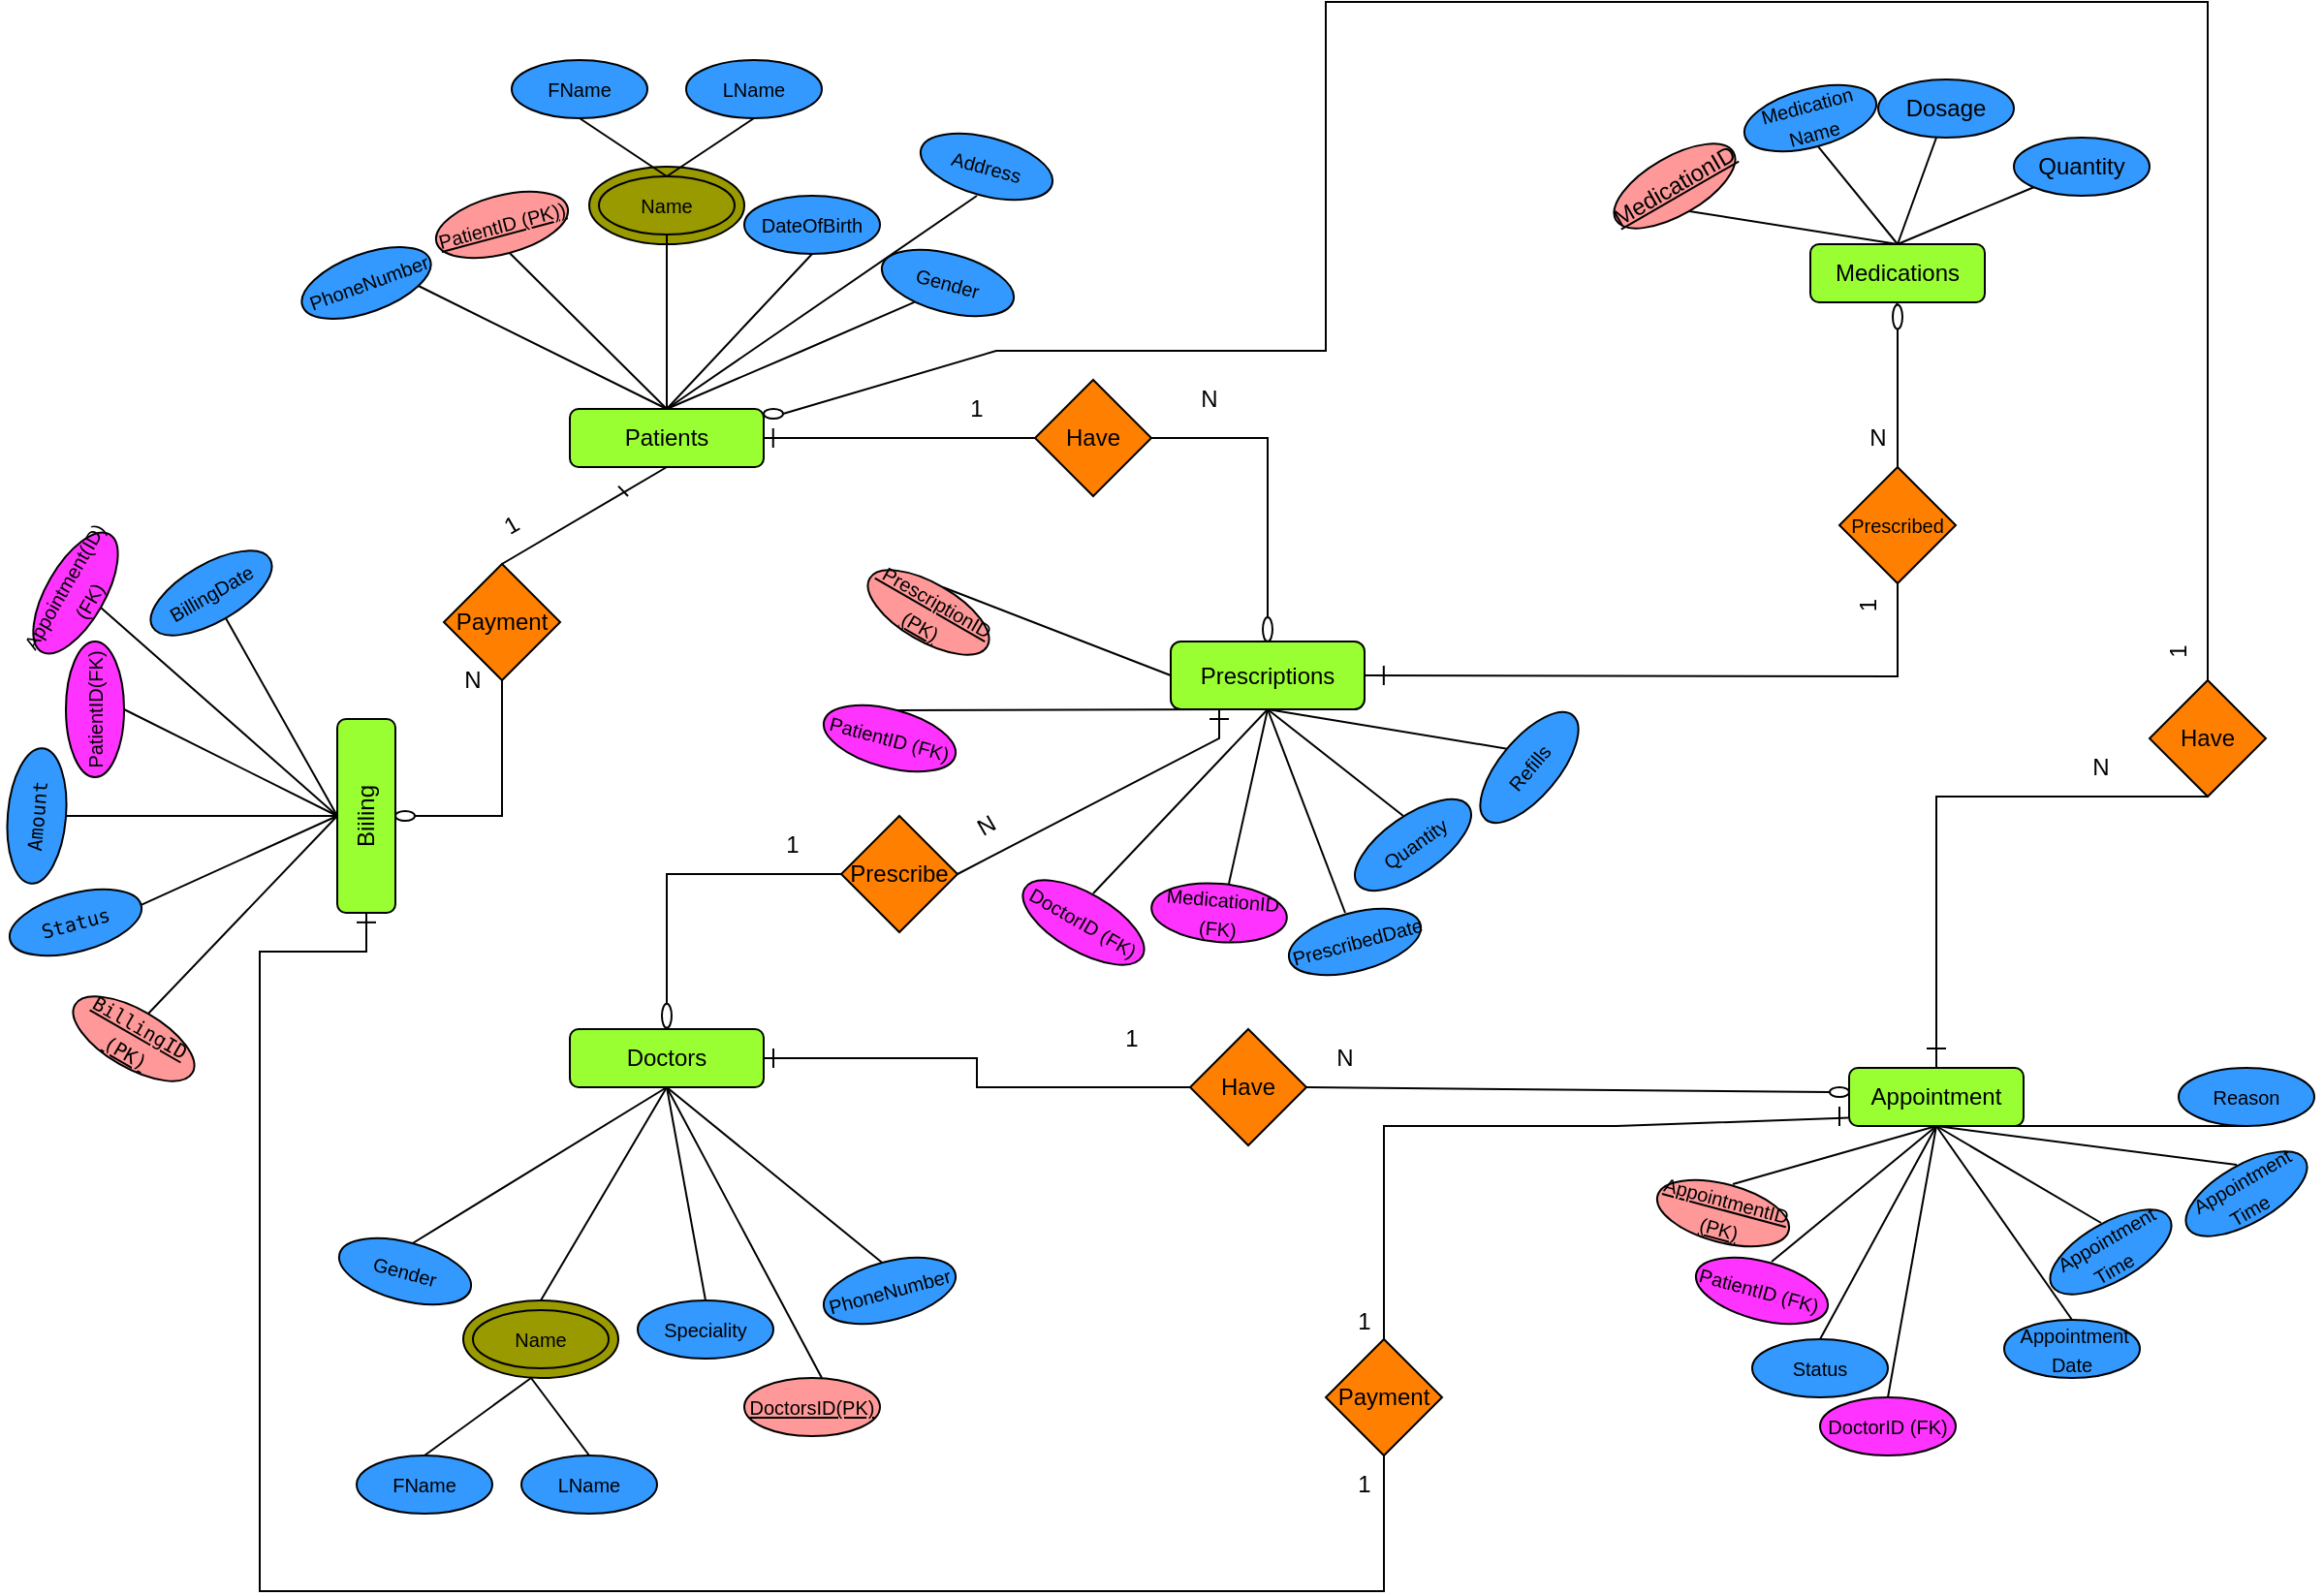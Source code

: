 <mxfile version="24.5.4" type="github">
  <diagram name="Page-1" id="j1kxwvpuwNmXakwi5KHN">
    <mxGraphModel dx="2390" dy="557" grid="1" gridSize="10" guides="1" tooltips="1" connect="1" arrows="1" fold="1" page="1" pageScale="1" pageWidth="1100" pageHeight="850" math="0" shadow="0">
      <root>
        <mxCell id="0" />
        <mxCell id="1" parent="0" />
        <mxCell id="CnJGVOhch5eXSHe99xjI-52" value="&lt;div&gt;&lt;span style=&quot;background-color: initial; font-size: 10px;&quot;&gt;Name&lt;/span&gt;&lt;/div&gt;" style="ellipse;whiteSpace=wrap;html=1;fillColor=#999900;" parent="1" vertex="1">
          <mxGeometry x="115" y="690" width="80" height="40" as="geometry" />
        </mxCell>
        <mxCell id="CnJGVOhch5eXSHe99xjI-46" value="" style="ellipse;whiteSpace=wrap;html=1;fillColor=#999900;" parent="1" vertex="1">
          <mxGeometry x="180" y="105" width="80" height="40" as="geometry" />
        </mxCell>
        <mxCell id="CnJGVOhch5eXSHe99xjI-6" value="Patients" style="rounded=1;whiteSpace=wrap;html=1;fillColor=#99FF33;" parent="1" vertex="1">
          <mxGeometry x="170" y="230" width="100" height="30" as="geometry" />
        </mxCell>
        <mxCell id="CnJGVOhch5eXSHe99xjI-7" value="Prescriptions" style="rounded=1;whiteSpace=wrap;html=1;fillColor=#99FF33;" parent="1" vertex="1">
          <mxGeometry x="480" y="350" width="100" height="35" as="geometry" />
        </mxCell>
        <mxCell id="CnJGVOhch5eXSHe99xjI-8" value="Medications" style="rounded=1;whiteSpace=wrap;html=1;fillColor=#99FF33;" parent="1" vertex="1">
          <mxGeometry x="810" y="145" width="90" height="30" as="geometry" />
        </mxCell>
        <mxCell id="CnJGVOhch5eXSHe99xjI-9" value="Doctors" style="rounded=1;whiteSpace=wrap;html=1;fillColor=#99FF33;" parent="1" vertex="1">
          <mxGeometry x="170" y="550" width="100" height="30" as="geometry" />
        </mxCell>
        <mxCell id="CnJGVOhch5eXSHe99xjI-10" value="Appointment" style="rounded=1;whiteSpace=wrap;html=1;fillColor=#99FF33;" parent="1" vertex="1">
          <mxGeometry x="830" y="570" width="90" height="30" as="geometry" />
        </mxCell>
        <mxCell id="CnJGVOhch5eXSHe99xjI-15" value="&lt;u&gt;MedicationID&lt;/u&gt;" style="ellipse;whiteSpace=wrap;html=1;rotation=-30;fillColor=#FF9999;" parent="1" vertex="1">
          <mxGeometry x="705" y="100" width="70" height="30" as="geometry" />
        </mxCell>
        <mxCell id="CnJGVOhch5eXSHe99xjI-16" value="Quantity" style="ellipse;whiteSpace=wrap;html=1;fillColor=#3399FF;" parent="1" vertex="1">
          <mxGeometry x="915" y="90" width="70" height="30" as="geometry" />
        </mxCell>
        <mxCell id="CnJGVOhch5eXSHe99xjI-17" value="&lt;font style=&quot;font-size: 10px;&quot;&gt;Medication&lt;br&gt;Name&lt;/font&gt;" style="ellipse;whiteSpace=wrap;html=1;rotation=-15;fillColor=#3399FF;" parent="1" vertex="1">
          <mxGeometry x="775" y="65" width="70" height="30" as="geometry" />
        </mxCell>
        <mxCell id="CnJGVOhch5eXSHe99xjI-18" value="Dosage" style="ellipse;whiteSpace=wrap;html=1;fillColor=#3399FF;" parent="1" vertex="1">
          <mxGeometry x="845" y="60" width="70" height="30" as="geometry" />
        </mxCell>
        <mxCell id="CnJGVOhch5eXSHe99xjI-20" value="" style="endArrow=none;html=1;rounded=0;exitX=0.5;exitY=0;exitDx=0;exitDy=0;" parent="1" source="CnJGVOhch5eXSHe99xjI-8" edge="1">
          <mxGeometry width="50" height="50" relative="1" as="geometry">
            <mxPoint x="865" y="160" as="sourcePoint" />
            <mxPoint x="875" y="90" as="targetPoint" />
            <Array as="points" />
          </mxGeometry>
        </mxCell>
        <mxCell id="CnJGVOhch5eXSHe99xjI-21" value="" style="endArrow=none;html=1;rounded=0;exitX=0.5;exitY=0;exitDx=0;exitDy=0;entryX=0.5;entryY=1;entryDx=0;entryDy=0;" parent="1" source="CnJGVOhch5eXSHe99xjI-8" target="CnJGVOhch5eXSHe99xjI-17" edge="1">
          <mxGeometry width="50" height="50" relative="1" as="geometry">
            <mxPoint x="795" y="160" as="sourcePoint" />
            <mxPoint x="805" y="90" as="targetPoint" />
            <Array as="points" />
          </mxGeometry>
        </mxCell>
        <mxCell id="CnJGVOhch5eXSHe99xjI-23" value="" style="endArrow=none;html=1;rounded=0;exitX=0.5;exitY=0;exitDx=0;exitDy=0;entryX=0;entryY=1;entryDx=0;entryDy=0;" parent="1" source="CnJGVOhch5eXSHe99xjI-8" target="CnJGVOhch5eXSHe99xjI-16" edge="1">
          <mxGeometry width="50" height="50" relative="1" as="geometry">
            <mxPoint x="875" y="170" as="sourcePoint" />
            <mxPoint x="905" y="100" as="targetPoint" />
            <Array as="points" />
          </mxGeometry>
        </mxCell>
        <mxCell id="CnJGVOhch5eXSHe99xjI-26" value="" style="endArrow=none;html=1;rounded=0;exitX=0.5;exitY=0;exitDx=0;exitDy=0;entryX=0.5;entryY=1;entryDx=0;entryDy=0;" parent="1" source="CnJGVOhch5eXSHe99xjI-8" target="CnJGVOhch5eXSHe99xjI-15" edge="1">
          <mxGeometry width="50" height="50" relative="1" as="geometry">
            <mxPoint x="795" y="170" as="sourcePoint" />
            <mxPoint x="755" y="100" as="targetPoint" />
            <Array as="points" />
          </mxGeometry>
        </mxCell>
        <mxCell id="CnJGVOhch5eXSHe99xjI-28" value="&lt;div&gt;&lt;font style=&quot;font-size: 10px;&quot;&gt;&lt;u&gt;PatientID (PK))&lt;/u&gt;&lt;/font&gt;&lt;/div&gt;" style="ellipse;whiteSpace=wrap;html=1;rotation=-15;fillColor=#FF9999;" parent="1" vertex="1">
          <mxGeometry x="100" y="120" width="70" height="30" as="geometry" />
        </mxCell>
        <mxCell id="CnJGVOhch5eXSHe99xjI-29" value="&lt;span style=&quot;font-size: 10px;&quot;&gt;Name&lt;/span&gt;" style="ellipse;whiteSpace=wrap;html=1;fillColor=#999900;" parent="1" vertex="1">
          <mxGeometry x="185" y="110" width="70" height="30" as="geometry" />
        </mxCell>
        <mxCell id="CnJGVOhch5eXSHe99xjI-30" value="&lt;span style=&quot;font-size: 10px;&quot;&gt;FName&lt;/span&gt;" style="ellipse;whiteSpace=wrap;html=1;fillColor=#3399FF;" parent="1" vertex="1">
          <mxGeometry x="140" y="50" width="70" height="30" as="geometry" />
        </mxCell>
        <mxCell id="CnJGVOhch5eXSHe99xjI-32" value="&lt;span style=&quot;font-size: 10px;&quot;&gt;LName&lt;/span&gt;" style="ellipse;whiteSpace=wrap;html=1;fillColor=#3399FF;" parent="1" vertex="1">
          <mxGeometry x="230" y="50" width="70" height="30" as="geometry" />
        </mxCell>
        <mxCell id="CnJGVOhch5eXSHe99xjI-33" value="&lt;div&gt;&lt;span style=&quot;background-color: initial; font-size: 10px;&quot;&gt;DateOfBirth&lt;/span&gt;&lt;/div&gt;" style="ellipse;whiteSpace=wrap;html=1;fillColor=#3399FF;" parent="1" vertex="1">
          <mxGeometry x="260" y="120" width="70" height="30" as="geometry" />
        </mxCell>
        <mxCell id="CnJGVOhch5eXSHe99xjI-34" value="&lt;div&gt;&lt;span style=&quot;background-color: initial; font-size: 10px;&quot;&gt;Gender&lt;/span&gt;&lt;/div&gt;" style="ellipse;whiteSpace=wrap;html=1;rotation=15;fillColor=#3399FF;" parent="1" vertex="1">
          <mxGeometry x="330" y="150" width="70" height="30" as="geometry" />
        </mxCell>
        <mxCell id="CnJGVOhch5eXSHe99xjI-35" value="&lt;div&gt;&lt;span style=&quot;background-color: initial; font-size: 10px;&quot;&gt;&amp;nbsp;PhoneNumber&lt;/span&gt;&lt;/div&gt;" style="ellipse;whiteSpace=wrap;html=1;rotation=-20;fillColor=#3399FF;" parent="1" vertex="1">
          <mxGeometry x="30" y="150" width="70" height="30" as="geometry" />
        </mxCell>
        <mxCell id="CnJGVOhch5eXSHe99xjI-36" value="" style="endArrow=none;html=1;rounded=0;entryX=0.5;entryY=1;entryDx=0;entryDy=0;exitX=0.5;exitY=0;exitDx=0;exitDy=0;" parent="1" source="CnJGVOhch5eXSHe99xjI-6" target="CnJGVOhch5eXSHe99xjI-33" edge="1">
          <mxGeometry width="50" height="50" relative="1" as="geometry">
            <mxPoint x="200" y="230" as="sourcePoint" />
            <mxPoint x="250" y="180" as="targetPoint" />
          </mxGeometry>
        </mxCell>
        <mxCell id="CnJGVOhch5eXSHe99xjI-38" value="" style="endArrow=none;html=1;rounded=0;entryX=0.5;entryY=1;entryDx=0;entryDy=0;exitX=0.5;exitY=0;exitDx=0;exitDy=0;" parent="1" source="CnJGVOhch5eXSHe99xjI-6" target="CnJGVOhch5eXSHe99xjI-29" edge="1">
          <mxGeometry width="50" height="50" relative="1" as="geometry">
            <mxPoint x="165" y="230" as="sourcePoint" />
            <mxPoint x="260" y="150" as="targetPoint" />
          </mxGeometry>
        </mxCell>
        <mxCell id="CnJGVOhch5eXSHe99xjI-40" value="" style="endArrow=none;html=1;rounded=0;entryX=0.5;entryY=1;entryDx=0;entryDy=0;exitX=0.5;exitY=0;exitDx=0;exitDy=0;" parent="1" source="CnJGVOhch5eXSHe99xjI-6" target="CnJGVOhch5eXSHe99xjI-28" edge="1">
          <mxGeometry width="50" height="50" relative="1" as="geometry">
            <mxPoint x="200" y="230" as="sourcePoint" />
            <mxPoint x="215" y="140" as="targetPoint" />
            <Array as="points" />
          </mxGeometry>
        </mxCell>
        <mxCell id="CnJGVOhch5eXSHe99xjI-42" value="" style="endArrow=none;html=1;rounded=0;entryX=1;entryY=1;entryDx=0;entryDy=0;exitX=0.5;exitY=0;exitDx=0;exitDy=0;" parent="1" source="CnJGVOhch5eXSHe99xjI-6" target="CnJGVOhch5eXSHe99xjI-35" edge="1">
          <mxGeometry width="50" height="50" relative="1" as="geometry">
            <mxPoint x="200" y="230" as="sourcePoint" />
            <mxPoint x="135" y="150" as="targetPoint" />
            <Array as="points" />
          </mxGeometry>
        </mxCell>
        <mxCell id="CnJGVOhch5eXSHe99xjI-43" value="" style="endArrow=none;html=1;rounded=0;entryX=0.298;entryY=0.968;entryDx=0;entryDy=0;entryPerimeter=0;exitX=0.5;exitY=0;exitDx=0;exitDy=0;" parent="1" source="CnJGVOhch5eXSHe99xjI-6" target="CnJGVOhch5eXSHe99xjI-34" edge="1">
          <mxGeometry width="50" height="50" relative="1" as="geometry">
            <mxPoint x="200" y="230" as="sourcePoint" />
            <mxPoint x="295" y="150" as="targetPoint" />
            <Array as="points">
              <mxPoint x="290" y="200" />
            </Array>
          </mxGeometry>
        </mxCell>
        <mxCell id="CnJGVOhch5eXSHe99xjI-44" value="" style="endArrow=none;html=1;rounded=0;entryX=0.5;entryY=1;entryDx=0;entryDy=0;exitX=0.5;exitY=0;exitDx=0;exitDy=0;" parent="1" source="CnJGVOhch5eXSHe99xjI-29" edge="1">
          <mxGeometry width="50" height="50" relative="1" as="geometry">
            <mxPoint x="170" y="160" as="sourcePoint" />
            <mxPoint x="265" y="80" as="targetPoint" />
          </mxGeometry>
        </mxCell>
        <mxCell id="CnJGVOhch5eXSHe99xjI-45" value="" style="endArrow=none;html=1;rounded=0;entryX=0.5;entryY=1;entryDx=0;entryDy=0;exitX=0.5;exitY=0;exitDx=0;exitDy=0;" parent="1" source="CnJGVOhch5eXSHe99xjI-29" target="CnJGVOhch5eXSHe99xjI-30" edge="1">
          <mxGeometry width="50" height="50" relative="1" as="geometry">
            <mxPoint x="240" y="115" as="sourcePoint" />
            <mxPoint x="265" y="80" as="targetPoint" />
            <Array as="points" />
          </mxGeometry>
        </mxCell>
        <mxCell id="CnJGVOhch5eXSHe99xjI-47" value="&lt;div&gt;&lt;span style=&quot;background-color: initial; font-size: 10px;&quot;&gt;Gender&lt;/span&gt;&lt;/div&gt;" style="ellipse;whiteSpace=wrap;html=1;rotation=15;fillColor=#3399FF;" parent="1" vertex="1">
          <mxGeometry x="50" y="660" width="70" height="30" as="geometry" />
        </mxCell>
        <mxCell id="CnJGVOhch5eXSHe99xjI-49" value="&lt;div&gt;&lt;span style=&quot;background-color: initial; font-size: 10px;&quot;&gt;Name&lt;/span&gt;&lt;/div&gt;" style="ellipse;whiteSpace=wrap;html=1;fillColor=#999900;" parent="1" vertex="1">
          <mxGeometry x="120" y="695" width="70" height="30" as="geometry" />
        </mxCell>
        <mxCell id="CnJGVOhch5eXSHe99xjI-50" value="&lt;div&gt;&lt;span style=&quot;background-color: initial; font-size: 10px;&quot;&gt;PhoneNumber&lt;/span&gt;&lt;/div&gt;" style="ellipse;whiteSpace=wrap;html=1;rotation=-15;fillColor=#3399FF;" parent="1" vertex="1">
          <mxGeometry x="300" y="670" width="70" height="30" as="geometry" />
        </mxCell>
        <mxCell id="CnJGVOhch5eXSHe99xjI-51" value="&lt;span style=&quot;font-size: 10px;&quot;&gt;Speciality&lt;/span&gt;" style="ellipse;whiteSpace=wrap;html=1;fillColor=#3399FF;" parent="1" vertex="1">
          <mxGeometry x="205" y="690" width="70" height="30" as="geometry" />
        </mxCell>
        <mxCell id="CnJGVOhch5eXSHe99xjI-53" value="&lt;div&gt;&lt;span style=&quot;background-color: initial; font-size: 10px;&quot;&gt;FName&lt;/span&gt;&lt;/div&gt;" style="ellipse;whiteSpace=wrap;html=1;fillColor=#3399FF;" parent="1" vertex="1">
          <mxGeometry x="60" y="770" width="70" height="30" as="geometry" />
        </mxCell>
        <mxCell id="CnJGVOhch5eXSHe99xjI-54" value="&lt;div&gt;&lt;span style=&quot;background-color: initial; font-size: 10px;&quot;&gt;LName&lt;/span&gt;&lt;/div&gt;" style="ellipse;whiteSpace=wrap;html=1;fillColor=#3399FF;" parent="1" vertex="1">
          <mxGeometry x="145" y="770" width="70" height="30" as="geometry" />
        </mxCell>
        <mxCell id="CnJGVOhch5eXSHe99xjI-55" value="" style="endArrow=none;html=1;rounded=0;exitX=0.5;exitY=0;exitDx=0;exitDy=0;" parent="1" source="CnJGVOhch5eXSHe99xjI-52" edge="1">
          <mxGeometry width="50" height="50" relative="1" as="geometry">
            <mxPoint x="175" y="630" as="sourcePoint" />
            <mxPoint x="220" y="580" as="targetPoint" />
          </mxGeometry>
        </mxCell>
        <mxCell id="CnJGVOhch5eXSHe99xjI-57" value="" style="endArrow=none;html=1;rounded=0;exitX=0.5;exitY=0;exitDx=0;exitDy=0;entryX=0.5;entryY=1;entryDx=0;entryDy=0;" parent="1" source="CnJGVOhch5eXSHe99xjI-47" target="CnJGVOhch5eXSHe99xjI-9" edge="1">
          <mxGeometry width="50" height="50" relative="1" as="geometry">
            <mxPoint x="170" y="640" as="sourcePoint" />
            <mxPoint x="220" y="590" as="targetPoint" />
          </mxGeometry>
        </mxCell>
        <mxCell id="CnJGVOhch5eXSHe99xjI-58" value="" style="endArrow=none;html=1;rounded=0;entryX=0.5;entryY=1;entryDx=0;entryDy=0;exitX=0.5;exitY=0;exitDx=0;exitDy=0;" parent="1" source="CnJGVOhch5eXSHe99xjI-51" target="CnJGVOhch5eXSHe99xjI-9" edge="1">
          <mxGeometry width="50" height="50" relative="1" as="geometry">
            <mxPoint x="220" y="730" as="sourcePoint" />
            <mxPoint x="270" y="680" as="targetPoint" />
          </mxGeometry>
        </mxCell>
        <mxCell id="CnJGVOhch5eXSHe99xjI-60" value="" style="endArrow=none;html=1;rounded=0;exitX=0.5;exitY=0;exitDx=0;exitDy=0;" parent="1" source="CnJGVOhch5eXSHe99xjI-50" edge="1">
          <mxGeometry width="50" height="50" relative="1" as="geometry">
            <mxPoint x="310" y="710" as="sourcePoint" />
            <mxPoint x="220" y="580" as="targetPoint" />
          </mxGeometry>
        </mxCell>
        <mxCell id="CnJGVOhch5eXSHe99xjI-61" value="" style="endArrow=none;html=1;rounded=0;exitX=0.5;exitY=0;exitDx=0;exitDy=0;" parent="1" source="CnJGVOhch5eXSHe99xjI-53" edge="1">
          <mxGeometry width="50" height="50" relative="1" as="geometry">
            <mxPoint x="100" y="780" as="sourcePoint" />
            <mxPoint x="150" y="730" as="targetPoint" />
          </mxGeometry>
        </mxCell>
        <mxCell id="CnJGVOhch5eXSHe99xjI-62" value="" style="endArrow=none;html=1;rounded=0;exitX=0.5;exitY=0;exitDx=0;exitDy=0;" parent="1" source="CnJGVOhch5eXSHe99xjI-54" edge="1">
          <mxGeometry width="50" height="50" relative="1" as="geometry">
            <mxPoint x="100" y="780" as="sourcePoint" />
            <mxPoint x="150" y="730" as="targetPoint" />
          </mxGeometry>
        </mxCell>
        <mxCell id="CnJGVOhch5eXSHe99xjI-65" value="&lt;div&gt;&lt;span style=&quot;background-color: initial; font-size: 10px;&quot;&gt;Address&lt;/span&gt;&lt;/div&gt;" style="ellipse;whiteSpace=wrap;html=1;rotation=15;fillColor=#3399FF;" parent="1" vertex="1">
          <mxGeometry x="350" y="90" width="70" height="30" as="geometry" />
        </mxCell>
        <mxCell id="CnJGVOhch5eXSHe99xjI-66" value="" style="endArrow=none;html=1;rounded=0;exitX=0.5;exitY=0;exitDx=0;exitDy=0;" parent="1" source="CnJGVOhch5eXSHe99xjI-6" edge="1">
          <mxGeometry width="50" height="50" relative="1" as="geometry">
            <mxPoint x="330" y="170" as="sourcePoint" />
            <mxPoint x="380" y="120" as="targetPoint" />
          </mxGeometry>
        </mxCell>
        <mxCell id="CnJGVOhch5eXSHe99xjI-67" value="&lt;span style=&quot;font-size: 10px;&quot;&gt;&lt;u&gt;DoctorsID(PK)&lt;/u&gt;&lt;/span&gt;" style="ellipse;whiteSpace=wrap;html=1;fillColor=#FF9999;" parent="1" vertex="1">
          <mxGeometry x="260" y="730" width="70" height="30" as="geometry" />
        </mxCell>
        <mxCell id="CnJGVOhch5eXSHe99xjI-68" value="" style="endArrow=none;html=1;rounded=0;entryX=0.5;entryY=1;entryDx=0;entryDy=0;" parent="1" target="CnJGVOhch5eXSHe99xjI-9" edge="1">
          <mxGeometry width="50" height="50" relative="1" as="geometry">
            <mxPoint x="300" y="730" as="sourcePoint" />
            <mxPoint x="350" y="680" as="targetPoint" />
          </mxGeometry>
        </mxCell>
        <mxCell id="CnJGVOhch5eXSHe99xjI-69" value="&lt;div&gt;&lt;span style=&quot;font-size: 10px; background-color: initial;&quot;&gt;PatientID (FK)&amp;nbsp;&lt;/span&gt;&lt;br&gt;&lt;/div&gt;" style="ellipse;whiteSpace=wrap;html=1;rotation=15;fillColor=#FF33FF;" parent="1" vertex="1">
          <mxGeometry x="750" y="670" width="70" height="30" as="geometry" />
        </mxCell>
        <mxCell id="CnJGVOhch5eXSHe99xjI-71" value="&lt;div&gt;&lt;span style=&quot;font-size: 10px; background-color: initial;&quot;&gt;DoctorID (FK)&lt;/span&gt;&lt;br&gt;&lt;/div&gt;" style="ellipse;whiteSpace=wrap;html=1;rotation=0;fillColor=#FF33FF;" parent="1" vertex="1">
          <mxGeometry x="815" y="740" width="70" height="30" as="geometry" />
        </mxCell>
        <mxCell id="CnJGVOhch5eXSHe99xjI-73" value="&lt;div&gt;&lt;span style=&quot;font-size: 10px; background-color: initial;&quot;&gt;&amp;nbsp;Appointment&lt;br&gt;Time&lt;/span&gt;&lt;span style=&quot;font-size: 10px; background-color: initial;&quot;&gt;&amp;nbsp;&amp;nbsp;&lt;/span&gt;&lt;/div&gt;" style="ellipse;whiteSpace=wrap;html=1;rotation=-30;fillColor=#3399FF;" parent="1" vertex="1">
          <mxGeometry x="930" y="650" width="70" height="30" as="geometry" />
        </mxCell>
        <mxCell id="CnJGVOhch5eXSHe99xjI-74" value="&lt;div&gt;&lt;span style=&quot;font-size: 10px;&quot;&gt;&lt;u&gt;AppointmentID&lt;br&gt;(PK)&lt;/u&gt;&lt;/span&gt;&lt;/div&gt;" style="ellipse;whiteSpace=wrap;html=1;rotation=15;fillColor=#FF9999;" parent="1" vertex="1">
          <mxGeometry x="730" y="630" width="70" height="30" as="geometry" />
        </mxCell>
        <mxCell id="CnJGVOhch5eXSHe99xjI-75" value="&lt;div&gt;&lt;span style=&quot;font-size: 10px; background-color: initial;&quot;&gt;&amp;nbsp;Appointment&lt;br&gt;Time&lt;/span&gt;&lt;span style=&quot;font-size: 10px; background-color: initial;&quot;&gt;&amp;nbsp;&amp;nbsp;&lt;/span&gt;&lt;/div&gt;" style="ellipse;whiteSpace=wrap;html=1;rotation=-30;fillColor=#3399FF;" parent="1" vertex="1">
          <mxGeometry x="1000" y="620" width="70" height="30" as="geometry" />
        </mxCell>
        <mxCell id="CnJGVOhch5eXSHe99xjI-76" value="" style="endArrow=none;html=1;rounded=0;entryX=0.5;entryY=1;entryDx=0;entryDy=0;" parent="1" target="CnJGVOhch5eXSHe99xjI-10" edge="1">
          <mxGeometry width="50" height="50" relative="1" as="geometry">
            <mxPoint x="770" y="630" as="sourcePoint" />
            <mxPoint x="820" y="580" as="targetPoint" />
          </mxGeometry>
        </mxCell>
        <mxCell id="CnJGVOhch5eXSHe99xjI-77" value="" style="endArrow=none;html=1;rounded=0;entryX=0.5;entryY=1;entryDx=0;entryDy=0;exitX=0.5;exitY=0;exitDx=0;exitDy=0;" parent="1" source="CnJGVOhch5eXSHe99xjI-71" target="CnJGVOhch5eXSHe99xjI-10" edge="1">
          <mxGeometry width="50" height="50" relative="1" as="geometry">
            <mxPoint x="860" y="660" as="sourcePoint" />
            <mxPoint x="910" y="610" as="targetPoint" />
          </mxGeometry>
        </mxCell>
        <mxCell id="CnJGVOhch5eXSHe99xjI-78" value="" style="endArrow=none;html=1;rounded=0;entryX=0.5;entryY=1;entryDx=0;entryDy=0;" parent="1" target="CnJGVOhch5eXSHe99xjI-10" edge="1">
          <mxGeometry width="50" height="50" relative="1" as="geometry">
            <mxPoint x="790" y="670" as="sourcePoint" />
            <mxPoint x="840" y="620" as="targetPoint" />
          </mxGeometry>
        </mxCell>
        <mxCell id="CnJGVOhch5eXSHe99xjI-79" value="" style="endArrow=none;html=1;rounded=0;entryX=0.5;entryY=1;entryDx=0;entryDy=0;exitX=0.5;exitY=0;exitDx=0;exitDy=0;" parent="1" source="CnJGVOhch5eXSHe99xjI-70" target="CnJGVOhch5eXSHe99xjI-10" edge="1">
          <mxGeometry width="50" height="50" relative="1" as="geometry">
            <mxPoint x="940" y="700" as="sourcePoint" />
            <mxPoint x="990" y="650" as="targetPoint" />
          </mxGeometry>
        </mxCell>
        <mxCell id="CnJGVOhch5eXSHe99xjI-80" value="" style="endArrow=none;html=1;rounded=0;entryX=0.5;entryY=1;entryDx=0;entryDy=0;" parent="1" target="CnJGVOhch5eXSHe99xjI-10" edge="1">
          <mxGeometry width="50" height="50" relative="1" as="geometry">
            <mxPoint x="960" y="650" as="sourcePoint" />
            <mxPoint x="1010" y="600" as="targetPoint" />
          </mxGeometry>
        </mxCell>
        <mxCell id="CnJGVOhch5eXSHe99xjI-81" value="" style="endArrow=none;html=1;rounded=0;entryX=0.5;entryY=1;entryDx=0;entryDy=0;" parent="1" target="CnJGVOhch5eXSHe99xjI-10" edge="1">
          <mxGeometry width="50" height="50" relative="1" as="geometry">
            <mxPoint x="1030" y="620" as="sourcePoint" />
            <mxPoint x="1080" y="570" as="targetPoint" />
          </mxGeometry>
        </mxCell>
        <mxCell id="CnJGVOhch5eXSHe99xjI-82" value="&lt;div&gt;&lt;span style=&quot;font-size: 10px; background-color: initial;&quot;&gt;Reason&lt;/span&gt;&lt;/div&gt;" style="ellipse;whiteSpace=wrap;html=1;rotation=0;fillColor=#3399FF;" parent="1" vertex="1">
          <mxGeometry x="1000" y="570" width="70" height="30" as="geometry" />
        </mxCell>
        <mxCell id="CnJGVOhch5eXSHe99xjI-83" value="" style="endArrow=none;html=1;rounded=0;exitX=0.5;exitY=1;exitDx=0;exitDy=0;entryX=0.5;entryY=1;entryDx=0;entryDy=0;" parent="1" source="CnJGVOhch5eXSHe99xjI-10" target="CnJGVOhch5eXSHe99xjI-82" edge="1">
          <mxGeometry width="50" height="50" relative="1" as="geometry">
            <mxPoint x="950" y="640" as="sourcePoint" />
            <mxPoint x="1000" y="590" as="targetPoint" />
          </mxGeometry>
        </mxCell>
        <mxCell id="CnJGVOhch5eXSHe99xjI-84" value="&lt;div&gt;&lt;span style=&quot;background-color: initial; font-size: 10px;&quot;&gt;Status&lt;/span&gt;&lt;/div&gt;" style="ellipse;whiteSpace=wrap;html=1;rotation=0;fillColor=#3399FF;" parent="1" vertex="1">
          <mxGeometry x="780" y="710" width="70" height="30" as="geometry" />
        </mxCell>
        <mxCell id="CnJGVOhch5eXSHe99xjI-85" value="" style="endArrow=none;html=1;rounded=0;entryX=0.5;entryY=1;entryDx=0;entryDy=0;exitX=0.5;exitY=0;exitDx=0;exitDy=0;" parent="1" source="CnJGVOhch5eXSHe99xjI-84" target="CnJGVOhch5eXSHe99xjI-10" edge="1">
          <mxGeometry width="50" height="50" relative="1" as="geometry">
            <mxPoint x="730" y="630" as="sourcePoint" />
            <mxPoint x="780" y="580" as="targetPoint" />
          </mxGeometry>
        </mxCell>
        <mxCell id="CnJGVOhch5eXSHe99xjI-90" value="&lt;div&gt;&lt;span style=&quot;font-size: 10px; background-color: initial;&quot;&gt;&amp;nbsp;Quantity&lt;/span&gt;&lt;br&gt;&lt;/div&gt;" style="ellipse;whiteSpace=wrap;html=1;rotation=-35;fillColor=#3399FF;" parent="1" vertex="1">
          <mxGeometry x="570" y="440" width="70" height="30" as="geometry" />
        </mxCell>
        <mxCell id="CnJGVOhch5eXSHe99xjI-91" value="&lt;div&gt;&lt;span style=&quot;font-size: 10px;&quot;&gt;&lt;u&gt;&amp;nbsp;PrescriptionID (PK)&lt;/u&gt;&lt;/span&gt;&lt;/div&gt;" style="ellipse;whiteSpace=wrap;html=1;rotation=30;fillColor=#FF9999;" parent="1" vertex="1">
          <mxGeometry x="320" y="320" width="70" height="30" as="geometry" />
        </mxCell>
        <mxCell id="CnJGVOhch5eXSHe99xjI-92" value="&lt;div&gt;&lt;span style=&quot;background-color: initial; font-size: 10px;&quot;&gt;DoctorID (FK)&lt;/span&gt;&lt;/div&gt;" style="ellipse;whiteSpace=wrap;html=1;rotation=30;fillColor=#FF33FF;" parent="1" vertex="1">
          <mxGeometry x="400" y="480" width="70" height="30" as="geometry" />
        </mxCell>
        <mxCell id="CnJGVOhch5eXSHe99xjI-93" value="&lt;div&gt;&lt;span style=&quot;font-size: 10px; background-color: initial;&quot;&gt;PatientID (FK)&lt;/span&gt;&lt;br&gt;&lt;/div&gt;" style="ellipse;whiteSpace=wrap;html=1;rotation=15;fillColor=#FF33FF;" parent="1" vertex="1">
          <mxGeometry x="300" y="385" width="70" height="30" as="geometry" />
        </mxCell>
        <mxCell id="CnJGVOhch5eXSHe99xjI-122" value="&lt;div&gt;&lt;span style=&quot;font-size: 10px;&quot;&gt;&amp;nbsp;&lt;/span&gt;&lt;span style=&quot;font-size: 10px; background-color: initial;&quot;&gt;MedicationID (FK)&lt;/span&gt;&lt;/div&gt;" style="ellipse;whiteSpace=wrap;html=1;rotation=5;fillColor=#FF33FF;" parent="1" vertex="1">
          <mxGeometry x="470" y="475" width="70" height="30" as="geometry" />
        </mxCell>
        <mxCell id="CnJGVOhch5eXSHe99xjI-123" value="&lt;div&gt;&lt;span style=&quot;font-size: 10px; background-color: initial;&quot;&gt;Refills&lt;/span&gt;&lt;br&gt;&lt;/div&gt;" style="ellipse;whiteSpace=wrap;html=1;rotation=-50;fillColor=#3399FF;" parent="1" vertex="1">
          <mxGeometry x="630" y="400" width="70" height="30" as="geometry" />
        </mxCell>
        <mxCell id="CnJGVOhch5eXSHe99xjI-124" value="&lt;div&gt;&lt;span style=&quot;font-size: 10px; background-color: initial;&quot;&gt;&amp;nbsp;PrescribedDate&lt;/span&gt;&lt;br&gt;&lt;/div&gt;" style="ellipse;whiteSpace=wrap;html=1;rotation=-15;fillColor=#3399FF;" parent="1" vertex="1">
          <mxGeometry x="540" y="490" width="70" height="30" as="geometry" />
        </mxCell>
        <mxCell id="CnJGVOhch5eXSHe99xjI-125" value="" style="endArrow=none;html=1;rounded=0;fontFamily=Helvetica;fontSize=12;fontColor=default;entryX=0.5;entryY=1;entryDx=0;entryDy=0;" parent="1" target="CnJGVOhch5eXSHe99xjI-7" edge="1">
          <mxGeometry width="50" height="50" relative="1" as="geometry">
            <mxPoint x="440" y="480" as="sourcePoint" />
            <mxPoint x="534" y="390" as="targetPoint" />
          </mxGeometry>
        </mxCell>
        <mxCell id="CnJGVOhch5eXSHe99xjI-126" value="" style="endArrow=none;html=1;rounded=0;fontFamily=Helvetica;fontSize=12;fontColor=default;entryX=0.5;entryY=1;entryDx=0;entryDy=0;" parent="1" target="CnJGVOhch5eXSHe99xjI-7" edge="1">
          <mxGeometry width="50" height="50" relative="1" as="geometry">
            <mxPoint x="510" y="475" as="sourcePoint" />
            <mxPoint x="560" y="425" as="targetPoint" />
          </mxGeometry>
        </mxCell>
        <mxCell id="CnJGVOhch5eXSHe99xjI-127" value="" style="endArrow=none;html=1;rounded=0;fontFamily=Helvetica;fontSize=12;fontColor=default;entryX=0;entryY=0.5;entryDx=0;entryDy=0;exitX=0.5;exitY=0;exitDx=0;exitDy=0;" parent="1" source="CnJGVOhch5eXSHe99xjI-91" target="CnJGVOhch5eXSHe99xjI-7" edge="1">
          <mxGeometry width="50" height="50" relative="1" as="geometry">
            <mxPoint x="365" y="392.5" as="sourcePoint" />
            <mxPoint x="415" y="342.5" as="targetPoint" />
          </mxGeometry>
        </mxCell>
        <mxCell id="CnJGVOhch5eXSHe99xjI-128" value="" style="endArrow=none;html=1;rounded=0;fontFamily=Helvetica;fontSize=12;fontColor=default;entryX=0.5;entryY=1;entryDx=0;entryDy=0;exitX=0.5;exitY=0;exitDx=0;exitDy=0;" parent="1" source="CnJGVOhch5eXSHe99xjI-93" target="CnJGVOhch5eXSHe99xjI-7" edge="1">
          <mxGeometry width="50" height="50" relative="1" as="geometry">
            <mxPoint x="370" y="440" as="sourcePoint" />
            <mxPoint x="420" y="390" as="targetPoint" />
          </mxGeometry>
        </mxCell>
        <mxCell id="CnJGVOhch5eXSHe99xjI-129" value="" style="endArrow=none;html=1;rounded=0;fontFamily=Helvetica;fontSize=12;fontColor=default;entryX=0.5;entryY=1;entryDx=0;entryDy=0;" parent="1" target="CnJGVOhch5eXSHe99xjI-7" edge="1">
          <mxGeometry width="50" height="50" relative="1" as="geometry">
            <mxPoint x="600" y="440" as="sourcePoint" />
            <mxPoint x="650" y="390" as="targetPoint" />
          </mxGeometry>
        </mxCell>
        <mxCell id="CnJGVOhch5eXSHe99xjI-130" value="" style="endArrow=none;html=1;rounded=0;fontFamily=Helvetica;fontSize=12;fontColor=default;entryX=0.5;entryY=1;entryDx=0;entryDy=0;" parent="1" target="CnJGVOhch5eXSHe99xjI-7" edge="1">
          <mxGeometry width="50" height="50" relative="1" as="geometry">
            <mxPoint x="570" y="490" as="sourcePoint" />
            <mxPoint x="620" y="440" as="targetPoint" />
          </mxGeometry>
        </mxCell>
        <mxCell id="CnJGVOhch5eXSHe99xjI-131" value="" style="endArrow=none;html=1;rounded=0;fontFamily=Helvetica;fontSize=12;fontColor=default;entryX=0.5;entryY=1;entryDx=0;entryDy=0;exitX=0.5;exitY=0;exitDx=0;exitDy=0;" parent="1" source="CnJGVOhch5eXSHe99xjI-123" target="CnJGVOhch5eXSHe99xjI-7" edge="1">
          <mxGeometry width="50" height="50" relative="1" as="geometry">
            <mxPoint x="640" y="410" as="sourcePoint" />
            <mxPoint x="690" y="360" as="targetPoint" />
          </mxGeometry>
        </mxCell>
        <mxCell id="CnJGVOhch5eXSHe99xjI-133" value="Have" style="rhombus;whiteSpace=wrap;html=1;strokeColor=default;align=center;verticalAlign=middle;fontFamily=Helvetica;fontSize=12;fontColor=default;fillColor=#FF8000;" parent="1" vertex="1">
          <mxGeometry x="490" y="550" width="60" height="60" as="geometry" />
        </mxCell>
        <mxCell id="CnJGVOhch5eXSHe99xjI-135" value="" style="endArrow=none;html=1;rounded=0;fontFamily=Helvetica;fontSize=12;fontColor=default;entryX=0;entryY=0.5;entryDx=0;entryDy=0;exitX=1;exitY=0.5;exitDx=0;exitDy=0;" parent="1" target="CnJGVOhch5eXSHe99xjI-133" edge="1" source="CnJGVOhch5eXSHe99xjI-9">
          <mxGeometry width="50" height="50" relative="1" as="geometry">
            <mxPoint x="270" y="570" as="sourcePoint" />
            <mxPoint x="320" y="520" as="targetPoint" />
            <Array as="points">
              <mxPoint x="380" y="565" />
              <mxPoint x="380" y="580" />
            </Array>
          </mxGeometry>
        </mxCell>
        <mxCell id="CnJGVOhch5eXSHe99xjI-138" value="" style="endArrow=none;html=1;rounded=0;fontFamily=Helvetica;fontSize=12;fontColor=default;entryX=0;entryY=0.5;entryDx=0;entryDy=0;" parent="1" target="jp2ohdjIBRhvqVT7LxPg-479" edge="1">
          <mxGeometry width="50" height="50" relative="1" as="geometry">
            <mxPoint x="550" y="580" as="sourcePoint" />
            <mxPoint x="770" y="590" as="targetPoint" />
          </mxGeometry>
        </mxCell>
        <mxCell id="CnJGVOhch5eXSHe99xjI-139" value="Have" style="rhombus;whiteSpace=wrap;html=1;strokeColor=default;align=center;verticalAlign=middle;fontFamily=Helvetica;fontSize=12;fontColor=default;fillColor=#FF8000;" parent="1" vertex="1">
          <mxGeometry x="410" y="215" width="60" height="60" as="geometry" />
        </mxCell>
        <mxCell id="CnJGVOhch5eXSHe99xjI-140" value="" style="endArrow=none;html=1;rounded=0;fontFamily=Helvetica;fontSize=12;fontColor=default;entryX=0.25;entryY=1;entryDx=0;entryDy=0;exitX=1;exitY=0.5;exitDx=0;exitDy=0;" parent="1" source="CnJGVOhch5eXSHe99xjI-143" target="CnJGVOhch5eXSHe99xjI-7" edge="1">
          <mxGeometry width="50" height="50" relative="1" as="geometry">
            <mxPoint x="365" y="470" as="sourcePoint" />
            <mxPoint x="530" y="390" as="targetPoint" />
            <Array as="points">
              <mxPoint x="505" y="400" />
            </Array>
          </mxGeometry>
        </mxCell>
        <mxCell id="CnJGVOhch5eXSHe99xjI-141" value="" style="endArrow=none;html=1;rounded=0;fontFamily=Helvetica;fontSize=12;fontColor=default;entryX=0;entryY=0.5;entryDx=0;entryDy=0;exitX=1;exitY=0.5;exitDx=0;exitDy=0;" parent="1" source="CnJGVOhch5eXSHe99xjI-6" target="CnJGVOhch5eXSHe99xjI-139" edge="1">
          <mxGeometry width="50" height="50" relative="1" as="geometry">
            <mxPoint x="270" y="250" as="sourcePoint" />
            <mxPoint x="320" y="200" as="targetPoint" />
          </mxGeometry>
        </mxCell>
        <mxCell id="CnJGVOhch5eXSHe99xjI-142" value="" style="endArrow=none;html=1;rounded=0;fontFamily=Helvetica;fontSize=12;fontColor=default;entryX=1;entryY=0.5;entryDx=0;entryDy=0;exitX=1;exitY=0.5;exitDx=0;exitDy=0;" parent="1" target="CnJGVOhch5eXSHe99xjI-139" edge="1" source="jp2ohdjIBRhvqVT7LxPg-484">
          <mxGeometry width="50" height="50" relative="1" as="geometry">
            <mxPoint x="530" y="350" as="sourcePoint" />
            <mxPoint x="530" y="210" as="targetPoint" />
            <Array as="points">
              <mxPoint x="530" y="245" />
            </Array>
          </mxGeometry>
        </mxCell>
        <mxCell id="CnJGVOhch5eXSHe99xjI-143" value="Prescribe" style="rhombus;whiteSpace=wrap;html=1;strokeColor=default;align=center;verticalAlign=middle;fontFamily=Helvetica;fontSize=12;fontColor=default;fillColor=#FF8000;" parent="1" vertex="1">
          <mxGeometry x="310" y="440" width="60" height="60" as="geometry" />
        </mxCell>
        <mxCell id="CnJGVOhch5eXSHe99xjI-144" value="" style="endArrow=none;html=1;rounded=0;fontFamily=Helvetica;fontSize=12;fontColor=default;exitX=0.5;exitY=0;exitDx=0;exitDy=0;entryX=0;entryY=0.5;entryDx=0;entryDy=0;" parent="1" source="CnJGVOhch5eXSHe99xjI-9" target="CnJGVOhch5eXSHe99xjI-143" edge="1">
          <mxGeometry width="50" height="50" relative="1" as="geometry">
            <mxPoint x="220" y="540" as="sourcePoint" />
            <mxPoint x="280" y="470" as="targetPoint" />
            <Array as="points">
              <mxPoint x="220" y="470" />
            </Array>
          </mxGeometry>
        </mxCell>
        <mxCell id="CnJGVOhch5eXSHe99xjI-145" value="&lt;span style=&quot;font-size: 10px;&quot;&gt;Prescribed&lt;/span&gt;" style="rhombus;whiteSpace=wrap;html=1;strokeColor=default;align=center;verticalAlign=middle;fontFamily=Helvetica;fontSize=12;fontColor=default;fillColor=#FF8000;" parent="1" vertex="1">
          <mxGeometry x="825" y="260" width="60" height="60" as="geometry" />
        </mxCell>
        <mxCell id="CnJGVOhch5eXSHe99xjI-146" value="" style="endArrow=none;html=1;rounded=0;fontFamily=Helvetica;fontSize=12;fontColor=default;entryX=0.5;entryY=1;entryDx=0;entryDy=0;exitX=0.5;exitY=0;exitDx=0;exitDy=0;" parent="1" source="jp2ohdjIBRhvqVT7LxPg-493" target="CnJGVOhch5eXSHe99xjI-8" edge="1">
          <mxGeometry width="50" height="50" relative="1" as="geometry">
            <mxPoint x="810" y="230" as="sourcePoint" />
            <mxPoint x="860" y="180" as="targetPoint" />
          </mxGeometry>
        </mxCell>
        <mxCell id="CnJGVOhch5eXSHe99xjI-147" value="" style="endArrow=none;html=1;rounded=0;fontFamily=Helvetica;fontSize=12;fontColor=default;entryX=0.5;entryY=1;entryDx=0;entryDy=0;exitX=1;exitY=0.5;exitDx=0;exitDy=0;" parent="1" source="CnJGVOhch5eXSHe99xjI-7" target="CnJGVOhch5eXSHe99xjI-145" edge="1">
          <mxGeometry width="50" height="50" relative="1" as="geometry">
            <mxPoint x="750" y="440" as="sourcePoint" />
            <mxPoint x="800" y="390" as="targetPoint" />
            <Array as="points">
              <mxPoint x="855" y="368" />
            </Array>
          </mxGeometry>
        </mxCell>
        <mxCell id="CnJGVOhch5eXSHe99xjI-149" value="Have" style="rhombus;whiteSpace=wrap;html=1;strokeColor=default;align=center;verticalAlign=middle;fontFamily=Helvetica;fontSize=12;fontColor=default;fillColor=#FF8000;" parent="1" vertex="1">
          <mxGeometry x="985" y="370" width="60" height="60" as="geometry" />
        </mxCell>
        <mxCell id="CnJGVOhch5eXSHe99xjI-150" value="" style="endArrow=none;html=1;rounded=0;fontFamily=Helvetica;fontSize=12;fontColor=default;entryX=0.5;entryY=1;entryDx=0;entryDy=0;exitX=0.5;exitY=0;exitDx=0;exitDy=0;" parent="1" source="CnJGVOhch5eXSHe99xjI-10" target="CnJGVOhch5eXSHe99xjI-149" edge="1">
          <mxGeometry width="50" height="50" relative="1" as="geometry">
            <mxPoint x="960" y="490" as="sourcePoint" />
            <mxPoint x="1010" y="440" as="targetPoint" />
            <Array as="points">
              <mxPoint x="875" y="430" />
            </Array>
          </mxGeometry>
        </mxCell>
        <mxCell id="CnJGVOhch5eXSHe99xjI-153" value="" style="endArrow=none;html=1;rounded=0;fontFamily=Helvetica;fontSize=12;fontColor=default;entryX=0.5;entryY=0;entryDx=0;entryDy=0;exitX=1;exitY=0.5;exitDx=0;exitDy=0;" parent="1" source="jp2ohdjIBRhvqVT7LxPg-469" target="CnJGVOhch5eXSHe99xjI-149" edge="1">
          <mxGeometry width="50" height="50" relative="1" as="geometry">
            <mxPoint x="900" y="400" as="sourcePoint" />
            <mxPoint x="950" y="350" as="targetPoint" />
            <Array as="points">
              <mxPoint x="390" y="200" />
              <mxPoint x="560" y="200" />
              <mxPoint x="560" y="20" />
              <mxPoint x="1015" y="20" />
            </Array>
          </mxGeometry>
        </mxCell>
        <mxCell id="jp2ohdjIBRhvqVT7LxPg-422" value="Biiling" style="rounded=1;whiteSpace=wrap;html=1;fillColor=#99FF33;rotation=-90;" vertex="1" parent="1">
          <mxGeometry x="15" y="425" width="100" height="30" as="geometry" />
        </mxCell>
        <mxCell id="jp2ohdjIBRhvqVT7LxPg-424" value="&lt;font face=&quot;Consolas, monaco, monospace&quot;&gt;&lt;u&gt;&lt;font style=&quot;font-size: 10px;&quot;&gt;BillingID&lt;br&gt;&lt;/font&gt;&lt;font style=&quot;font-size: 10px;&quot;&gt;(PK)&lt;/font&gt;&lt;/u&gt;&lt;/font&gt;" style="ellipse;whiteSpace=wrap;html=1;rotation=30;fillColor=#FF9999;" vertex="1" parent="1">
          <mxGeometry x="-90" y="540" width="70" height="30" as="geometry" />
        </mxCell>
        <mxCell id="jp2ohdjIBRhvqVT7LxPg-425" value="&lt;div&gt;&lt;span style=&quot;background-color: initial; font-size: 10px;&quot;&gt;PatientID(FK)&lt;/span&gt;&lt;/div&gt;" style="ellipse;whiteSpace=wrap;html=1;rotation=-90;fillColor=#FF33FF;" vertex="1" parent="1">
          <mxGeometry x="-110" y="370" width="70" height="30" as="geometry" />
        </mxCell>
        <mxCell id="jp2ohdjIBRhvqVT7LxPg-426" value="&lt;div&gt;&lt;span style=&quot;background-color: initial; font-size: 10px;&quot;&gt;Appointment(ID)&lt;br&gt;(FK)&lt;/span&gt;&lt;/div&gt;" style="ellipse;whiteSpace=wrap;html=1;rotation=-60;fillColor=#FF33FF;" vertex="1" parent="1">
          <mxGeometry x="-120" y="310" width="70" height="30" as="geometry" />
        </mxCell>
        <mxCell id="jp2ohdjIBRhvqVT7LxPg-427" value="&lt;div&gt;&lt;span style=&quot;background-color: initial; font-size: 10px;&quot;&gt;BillingDate&lt;/span&gt;&lt;/div&gt;" style="ellipse;whiteSpace=wrap;html=1;rotation=-30;fillColor=#3399FF;" vertex="1" parent="1">
          <mxGeometry x="-50" y="310" width="70" height="30" as="geometry" />
        </mxCell>
        <mxCell id="jp2ohdjIBRhvqVT7LxPg-428" value="" style="endArrow=none;html=1;rounded=0;entryX=0.5;entryY=0;entryDx=0;entryDy=0;exitX=0.5;exitY=0;exitDx=0;exitDy=0;" edge="1" parent="1" source="jp2ohdjIBRhvqVT7LxPg-424" target="jp2ohdjIBRhvqVT7LxPg-422">
          <mxGeometry width="50" height="50" relative="1" as="geometry">
            <mxPoint x="-40" y="540" as="sourcePoint" />
            <mxPoint x="50" y="430" as="targetPoint" />
          </mxGeometry>
        </mxCell>
        <mxCell id="jp2ohdjIBRhvqVT7LxPg-429" value="" style="endArrow=none;html=1;rounded=0;entryX=0.5;entryY=0;entryDx=0;entryDy=0;exitX=0.5;exitY=1;exitDx=0;exitDy=0;" edge="1" parent="1" source="jp2ohdjIBRhvqVT7LxPg-425" target="jp2ohdjIBRhvqVT7LxPg-422">
          <mxGeometry width="50" height="50" relative="1" as="geometry">
            <mxPoint x="-60" y="440" as="sourcePoint" />
            <mxPoint x="40" y="420" as="targetPoint" />
          </mxGeometry>
        </mxCell>
        <mxCell id="jp2ohdjIBRhvqVT7LxPg-431" value="" style="endArrow=none;html=1;rounded=0;exitX=0.5;exitY=1;exitDx=0;exitDy=0;entryX=0.5;entryY=0;entryDx=0;entryDy=0;" edge="1" parent="1" source="jp2ohdjIBRhvqVT7LxPg-426" target="jp2ohdjIBRhvqVT7LxPg-422">
          <mxGeometry width="50" height="50" relative="1" as="geometry">
            <mxPoint x="-40" y="404" as="sourcePoint" />
            <mxPoint x="50" y="400" as="targetPoint" />
          </mxGeometry>
        </mxCell>
        <mxCell id="jp2ohdjIBRhvqVT7LxPg-432" value="" style="endArrow=none;html=1;rounded=0;exitX=0.5;exitY=1;exitDx=0;exitDy=0;" edge="1" parent="1" source="jp2ohdjIBRhvqVT7LxPg-427">
          <mxGeometry width="50" height="50" relative="1" as="geometry">
            <mxPoint y="490" as="sourcePoint" />
            <mxPoint x="50" y="440" as="targetPoint" />
          </mxGeometry>
        </mxCell>
        <mxCell id="jp2ohdjIBRhvqVT7LxPg-433" value="&lt;font face=&quot;Consolas, monaco, monospace&quot;&gt;&lt;span style=&quot;font-size: 10px;&quot;&gt;Amount&lt;/span&gt;&lt;/font&gt;" style="ellipse;whiteSpace=wrap;html=1;rotation=-85;fillColor=#3399FF;" vertex="1" parent="1">
          <mxGeometry x="-140" y="425" width="70" height="30" as="geometry" />
        </mxCell>
        <mxCell id="jp2ohdjIBRhvqVT7LxPg-434" value="&lt;font face=&quot;Consolas, monaco, monospace&quot;&gt;&lt;span style=&quot;font-size: 10px;&quot;&gt;Status&lt;/span&gt;&lt;/font&gt;" style="ellipse;whiteSpace=wrap;html=1;rotation=-15;fillColor=#3399FF;" vertex="1" parent="1">
          <mxGeometry x="-120" y="480" width="70" height="30" as="geometry" />
        </mxCell>
        <mxCell id="jp2ohdjIBRhvqVT7LxPg-435" value="" style="endArrow=none;html=1;rounded=0;exitX=1;exitY=0.5;exitDx=0;exitDy=0;" edge="1" parent="1" source="jp2ohdjIBRhvqVT7LxPg-434">
          <mxGeometry width="50" height="50" relative="1" as="geometry">
            <mxPoint x="-70" y="490" as="sourcePoint" />
            <mxPoint x="50" y="440" as="targetPoint" />
          </mxGeometry>
        </mxCell>
        <mxCell id="jp2ohdjIBRhvqVT7LxPg-436" value="" style="endArrow=none;html=1;rounded=0;entryX=0.5;entryY=0;entryDx=0;entryDy=0;" edge="1" parent="1" target="jp2ohdjIBRhvqVT7LxPg-422">
          <mxGeometry width="50" height="50" relative="1" as="geometry">
            <mxPoint x="-90" y="440" as="sourcePoint" />
            <mxPoint x="160" y="410" as="targetPoint" />
          </mxGeometry>
        </mxCell>
        <mxCell id="jp2ohdjIBRhvqVT7LxPg-439" value="Payment" style="rhombus;whiteSpace=wrap;html=1;strokeColor=default;align=center;verticalAlign=middle;fontFamily=Helvetica;fontSize=12;fontColor=default;fillColor=#FF8000;" vertex="1" parent="1">
          <mxGeometry x="105" y="310" width="60" height="60" as="geometry" />
        </mxCell>
        <mxCell id="jp2ohdjIBRhvqVT7LxPg-440" value="" style="endArrow=none;html=1;rounded=0;entryX=0.5;entryY=1;entryDx=0;entryDy=0;exitX=1;exitY=0.5;exitDx=0;exitDy=0;" edge="1" parent="1" source="jp2ohdjIBRhvqVT7LxPg-475" target="jp2ohdjIBRhvqVT7LxPg-439">
          <mxGeometry width="50" height="50" relative="1" as="geometry">
            <mxPoint x="110" y="460" as="sourcePoint" />
            <mxPoint x="160" y="410" as="targetPoint" />
            <Array as="points">
              <mxPoint x="135" y="440" />
            </Array>
          </mxGeometry>
        </mxCell>
        <mxCell id="jp2ohdjIBRhvqVT7LxPg-441" value="" style="endArrow=none;html=1;rounded=0;exitX=0.5;exitY=0;exitDx=0;exitDy=0;entryX=0.5;entryY=1;entryDx=0;entryDy=0;" edge="1" parent="1" source="jp2ohdjIBRhvqVT7LxPg-439" target="CnJGVOhch5eXSHe99xjI-6">
          <mxGeometry width="50" height="50" relative="1" as="geometry">
            <mxPoint x="110" y="460" as="sourcePoint" />
            <mxPoint x="160" y="410" as="targetPoint" />
          </mxGeometry>
        </mxCell>
        <mxCell id="jp2ohdjIBRhvqVT7LxPg-442" value="Payment" style="rhombus;whiteSpace=wrap;html=1;strokeColor=default;align=center;verticalAlign=middle;fontFamily=Helvetica;fontSize=12;fontColor=default;fillColor=#FF8000;" vertex="1" parent="1">
          <mxGeometry x="560" y="710" width="60" height="60" as="geometry" />
        </mxCell>
        <mxCell id="jp2ohdjIBRhvqVT7LxPg-443" value="" style="endArrow=none;html=1;rounded=0;exitX=0.5;exitY=1;exitDx=0;exitDy=0;entryX=0;entryY=0.5;entryDx=0;entryDy=0;" edge="1" parent="1" source="jp2ohdjIBRhvqVT7LxPg-442" target="jp2ohdjIBRhvqVT7LxPg-422">
          <mxGeometry width="50" height="50" relative="1" as="geometry">
            <mxPoint x="600" y="750.0" as="sourcePoint" />
            <mxPoint x="60" y="500" as="targetPoint" />
            <Array as="points">
              <mxPoint x="590" y="840" />
              <mxPoint x="10" y="840" />
              <mxPoint x="10" y="510" />
              <mxPoint x="65" y="510" />
            </Array>
          </mxGeometry>
        </mxCell>
        <mxCell id="jp2ohdjIBRhvqVT7LxPg-444" value="" style="endArrow=none;html=1;rounded=0;exitX=0.5;exitY=0;exitDx=0;exitDy=0;entryX=-0.002;entryY=0.86;entryDx=0;entryDy=0;entryPerimeter=0;" edge="1" parent="1" source="jp2ohdjIBRhvqVT7LxPg-442" target="CnJGVOhch5eXSHe99xjI-10">
          <mxGeometry width="50" height="50" relative="1" as="geometry">
            <mxPoint x="580" y="710" as="sourcePoint" />
            <mxPoint x="630" y="660" as="targetPoint" />
            <Array as="points">
              <mxPoint x="590" y="600" />
              <mxPoint x="710" y="600" />
            </Array>
          </mxGeometry>
        </mxCell>
        <mxCell id="jp2ohdjIBRhvqVT7LxPg-451" value="1" style="text;strokeColor=none;align=center;fillColor=none;html=1;verticalAlign=middle;whiteSpace=wrap;rounded=0;rotation=-90;" vertex="1" parent="1">
          <mxGeometry x="970" y="340" width="60" height="30" as="geometry" />
        </mxCell>
        <mxCell id="jp2ohdjIBRhvqVT7LxPg-452" value="N" style="text;strokeColor=none;align=center;fillColor=none;html=1;verticalAlign=middle;whiteSpace=wrap;rounded=0;rotation=0;" vertex="1" parent="1">
          <mxGeometry x="815" y="230" width="60" height="30" as="geometry" />
        </mxCell>
        <mxCell id="jp2ohdjIBRhvqVT7LxPg-453" value="N" style="text;strokeColor=none;align=center;fillColor=none;html=1;verticalAlign=middle;whiteSpace=wrap;rounded=0;rotation=0;" vertex="1" parent="1">
          <mxGeometry x="90" y="355" width="60" height="30" as="geometry" />
        </mxCell>
        <mxCell id="jp2ohdjIBRhvqVT7LxPg-454" value="1" style="text;strokeColor=none;align=center;fillColor=none;html=1;verticalAlign=middle;whiteSpace=wrap;rounded=0;rotation=-30;" vertex="1" parent="1">
          <mxGeometry x="110" y="275" width="60" height="30" as="geometry" />
        </mxCell>
        <mxCell id="jp2ohdjIBRhvqVT7LxPg-455" value="N" style="text;strokeColor=none;align=center;fillColor=none;html=1;verticalAlign=middle;whiteSpace=wrap;rounded=0;rotation=0;" vertex="1" parent="1">
          <mxGeometry x="540" y="550" width="60" height="30" as="geometry" />
        </mxCell>
        <mxCell id="jp2ohdjIBRhvqVT7LxPg-456" value="1" style="text;strokeColor=none;align=center;fillColor=none;html=1;verticalAlign=middle;whiteSpace=wrap;rounded=0;rotation=0;" vertex="1" parent="1">
          <mxGeometry x="550" y="685.68" width="60" height="30" as="geometry" />
        </mxCell>
        <mxCell id="jp2ohdjIBRhvqVT7LxPg-458" value="1" style="text;strokeColor=none;align=center;fillColor=none;html=1;verticalAlign=middle;whiteSpace=wrap;rounded=0;rotation=0;" vertex="1" parent="1">
          <mxGeometry x="550" y="770" width="60" height="30" as="geometry" />
        </mxCell>
        <mxCell id="jp2ohdjIBRhvqVT7LxPg-459" value="1" style="text;strokeColor=none;align=center;fillColor=none;html=1;verticalAlign=middle;whiteSpace=wrap;rounded=0;rotation=0;" vertex="1" parent="1">
          <mxGeometry x="350" y="215" width="60" height="30" as="geometry" />
        </mxCell>
        <mxCell id="jp2ohdjIBRhvqVT7LxPg-460" value="1" style="text;strokeColor=none;align=center;fillColor=none;html=1;verticalAlign=middle;whiteSpace=wrap;rounded=0;rotation=0;" vertex="1" parent="1">
          <mxGeometry x="430" y="540" width="60" height="30" as="geometry" />
        </mxCell>
        <mxCell id="jp2ohdjIBRhvqVT7LxPg-461" value="N" style="text;strokeColor=none;align=center;fillColor=none;html=1;verticalAlign=middle;whiteSpace=wrap;rounded=0;rotation=0;" vertex="1" parent="1">
          <mxGeometry x="470" y="210" width="60" height="30" as="geometry" />
        </mxCell>
        <mxCell id="jp2ohdjIBRhvqVT7LxPg-462" value="1" style="text;strokeColor=none;align=center;fillColor=none;html=1;verticalAlign=middle;whiteSpace=wrap;rounded=0;rotation=0;" vertex="1" parent="1">
          <mxGeometry x="255" y="440" width="60" height="30" as="geometry" />
        </mxCell>
        <mxCell id="jp2ohdjIBRhvqVT7LxPg-463" value="N" style="text;strokeColor=none;align=center;fillColor=none;html=1;verticalAlign=middle;whiteSpace=wrap;rounded=0;rotation=-30;" vertex="1" parent="1">
          <mxGeometry x="355" y="430" width="60" height="30" as="geometry" />
        </mxCell>
        <mxCell id="jp2ohdjIBRhvqVT7LxPg-467" value="N" style="text;strokeColor=none;align=center;fillColor=none;html=1;verticalAlign=middle;whiteSpace=wrap;rounded=0;rotation=0;" vertex="1" parent="1">
          <mxGeometry x="930" y="400" width="60" height="30" as="geometry" />
        </mxCell>
        <mxCell id="jp2ohdjIBRhvqVT7LxPg-472" value="" style="endArrow=none;html=1;rounded=0;" edge="1" parent="1">
          <mxGeometry width="50" height="50" relative="1" as="geometry">
            <mxPoint x="880" y="560" as="sourcePoint" />
            <mxPoint x="870" y="560" as="targetPoint" />
            <Array as="points" />
          </mxGeometry>
        </mxCell>
        <mxCell id="jp2ohdjIBRhvqVT7LxPg-469" value="" style="ellipse;whiteSpace=wrap;html=1;" vertex="1" parent="1">
          <mxGeometry x="270" y="230" width="10" height="5" as="geometry" />
        </mxCell>
        <mxCell id="jp2ohdjIBRhvqVT7LxPg-476" value="" style="endArrow=none;html=1;rounded=0;" edge="1" parent="1">
          <mxGeometry width="50" height="50" relative="1" as="geometry">
            <mxPoint x="200" y="275" as="sourcePoint" />
            <mxPoint x="195" y="269.81" as="targetPoint" />
            <Array as="points" />
          </mxGeometry>
        </mxCell>
        <mxCell id="jp2ohdjIBRhvqVT7LxPg-477" value="" style="endArrow=none;html=1;rounded=0;entryX=0.5;entryY=1;entryDx=0;entryDy=0;exitX=0.5;exitY=1;exitDx=0;exitDy=0;" edge="1" parent="1" source="jp2ohdjIBRhvqVT7LxPg-422" target="jp2ohdjIBRhvqVT7LxPg-475">
          <mxGeometry width="50" height="50" relative="1" as="geometry">
            <mxPoint x="80" y="440" as="sourcePoint" />
            <mxPoint x="135" y="370" as="targetPoint" />
            <Array as="points" />
          </mxGeometry>
        </mxCell>
        <mxCell id="jp2ohdjIBRhvqVT7LxPg-475" value="" style="ellipse;whiteSpace=wrap;html=1;" vertex="1" parent="1">
          <mxGeometry x="80" y="437.5" width="10" height="5" as="geometry" />
        </mxCell>
        <mxCell id="jp2ohdjIBRhvqVT7LxPg-478" value="" style="endArrow=none;html=1;rounded=0;" edge="1" parent="1">
          <mxGeometry width="50" height="50" relative="1" as="geometry">
            <mxPoint x="275" y="570" as="sourcePoint" />
            <mxPoint x="275" y="560" as="targetPoint" />
            <Array as="points" />
          </mxGeometry>
        </mxCell>
        <mxCell id="jp2ohdjIBRhvqVT7LxPg-479" value="" style="ellipse;whiteSpace=wrap;html=1;" vertex="1" parent="1">
          <mxGeometry x="820" y="580" width="10" height="5" as="geometry" />
        </mxCell>
        <mxCell id="jp2ohdjIBRhvqVT7LxPg-481" value="" style="endArrow=none;html=1;rounded=0;" edge="1" parent="1">
          <mxGeometry width="50" height="50" relative="1" as="geometry">
            <mxPoint x="825" y="590" as="sourcePoint" />
            <mxPoint x="825" y="600" as="targetPoint" />
            <Array as="points" />
          </mxGeometry>
        </mxCell>
        <mxCell id="jp2ohdjIBRhvqVT7LxPg-482" value="" style="endArrow=none;html=1;rounded=0;" edge="1" parent="1">
          <mxGeometry width="50" height="50" relative="1" as="geometry">
            <mxPoint x="70" y="494.93" as="sourcePoint" />
            <mxPoint x="60" y="494.93" as="targetPoint" />
            <Array as="points" />
          </mxGeometry>
        </mxCell>
        <mxCell id="jp2ohdjIBRhvqVT7LxPg-483" value="" style="endArrow=none;html=1;rounded=0;" edge="1" parent="1">
          <mxGeometry width="50" height="50" relative="1" as="geometry">
            <mxPoint x="274.88" y="250" as="sourcePoint" />
            <mxPoint x="274.88" y="240" as="targetPoint" />
            <Array as="points" />
          </mxGeometry>
        </mxCell>
        <mxCell id="jp2ohdjIBRhvqVT7LxPg-484" value="" style="ellipse;whiteSpace=wrap;html=1;rotation=-90;" vertex="1" parent="1">
          <mxGeometry x="523.75" y="341.25" width="12.5" height="5" as="geometry" />
        </mxCell>
        <mxCell id="jp2ohdjIBRhvqVT7LxPg-489" value="" style="ellipse;whiteSpace=wrap;html=1;rotation=-90;" vertex="1" parent="1">
          <mxGeometry x="213.75" y="540.63" width="12.5" height="5" as="geometry" />
        </mxCell>
        <mxCell id="jp2ohdjIBRhvqVT7LxPg-490" value="" style="endArrow=none;html=1;rounded=0;" edge="1" parent="1">
          <mxGeometry width="50" height="50" relative="1" as="geometry">
            <mxPoint x="510" y="390" as="sourcePoint" />
            <mxPoint x="500" y="390" as="targetPoint" />
            <Array as="points" />
          </mxGeometry>
        </mxCell>
        <mxCell id="jp2ohdjIBRhvqVT7LxPg-491" value="" style="endArrow=none;html=1;rounded=0;" edge="1" parent="1">
          <mxGeometry width="50" height="50" relative="1" as="geometry">
            <mxPoint x="589.91" y="362.5" as="sourcePoint" />
            <mxPoint x="589.91" y="372.5" as="targetPoint" />
            <Array as="points" />
          </mxGeometry>
        </mxCell>
        <mxCell id="jp2ohdjIBRhvqVT7LxPg-495" value="" style="endArrow=none;html=1;rounded=0;fontFamily=Helvetica;fontSize=12;fontColor=default;entryX=0;entryY=0.5;entryDx=0;entryDy=0;exitX=0.5;exitY=0;exitDx=0;exitDy=0;" edge="1" parent="1" source="CnJGVOhch5eXSHe99xjI-145" target="jp2ohdjIBRhvqVT7LxPg-493">
          <mxGeometry width="50" height="50" relative="1" as="geometry">
            <mxPoint x="855" y="260" as="sourcePoint" />
            <mxPoint x="855" y="175" as="targetPoint" />
          </mxGeometry>
        </mxCell>
        <mxCell id="jp2ohdjIBRhvqVT7LxPg-493" value="" style="ellipse;whiteSpace=wrap;html=1;rotation=-90;" vertex="1" parent="1">
          <mxGeometry x="848.75" y="180" width="12.5" height="5" as="geometry" />
        </mxCell>
        <mxCell id="jp2ohdjIBRhvqVT7LxPg-496" value="1" style="text;strokeColor=none;align=center;fillColor=none;html=1;verticalAlign=middle;whiteSpace=wrap;rounded=0;rotation=-90;" vertex="1" parent="1">
          <mxGeometry x="810" y="316.25" width="60" height="30" as="geometry" />
        </mxCell>
        <mxCell id="CnJGVOhch5eXSHe99xjI-70" value="&lt;div&gt;&lt;span style=&quot;font-size: 10px; background-color: initial;&quot;&gt;&amp;nbsp;Appointment&lt;br&gt;Date&lt;/span&gt;&lt;/div&gt;" style="ellipse;whiteSpace=wrap;html=1;rotation=0;fillColor=#3399FF;" parent="1" vertex="1">
          <mxGeometry x="910" y="700" width="70" height="30" as="geometry" />
        </mxCell>
      </root>
    </mxGraphModel>
  </diagram>
</mxfile>
